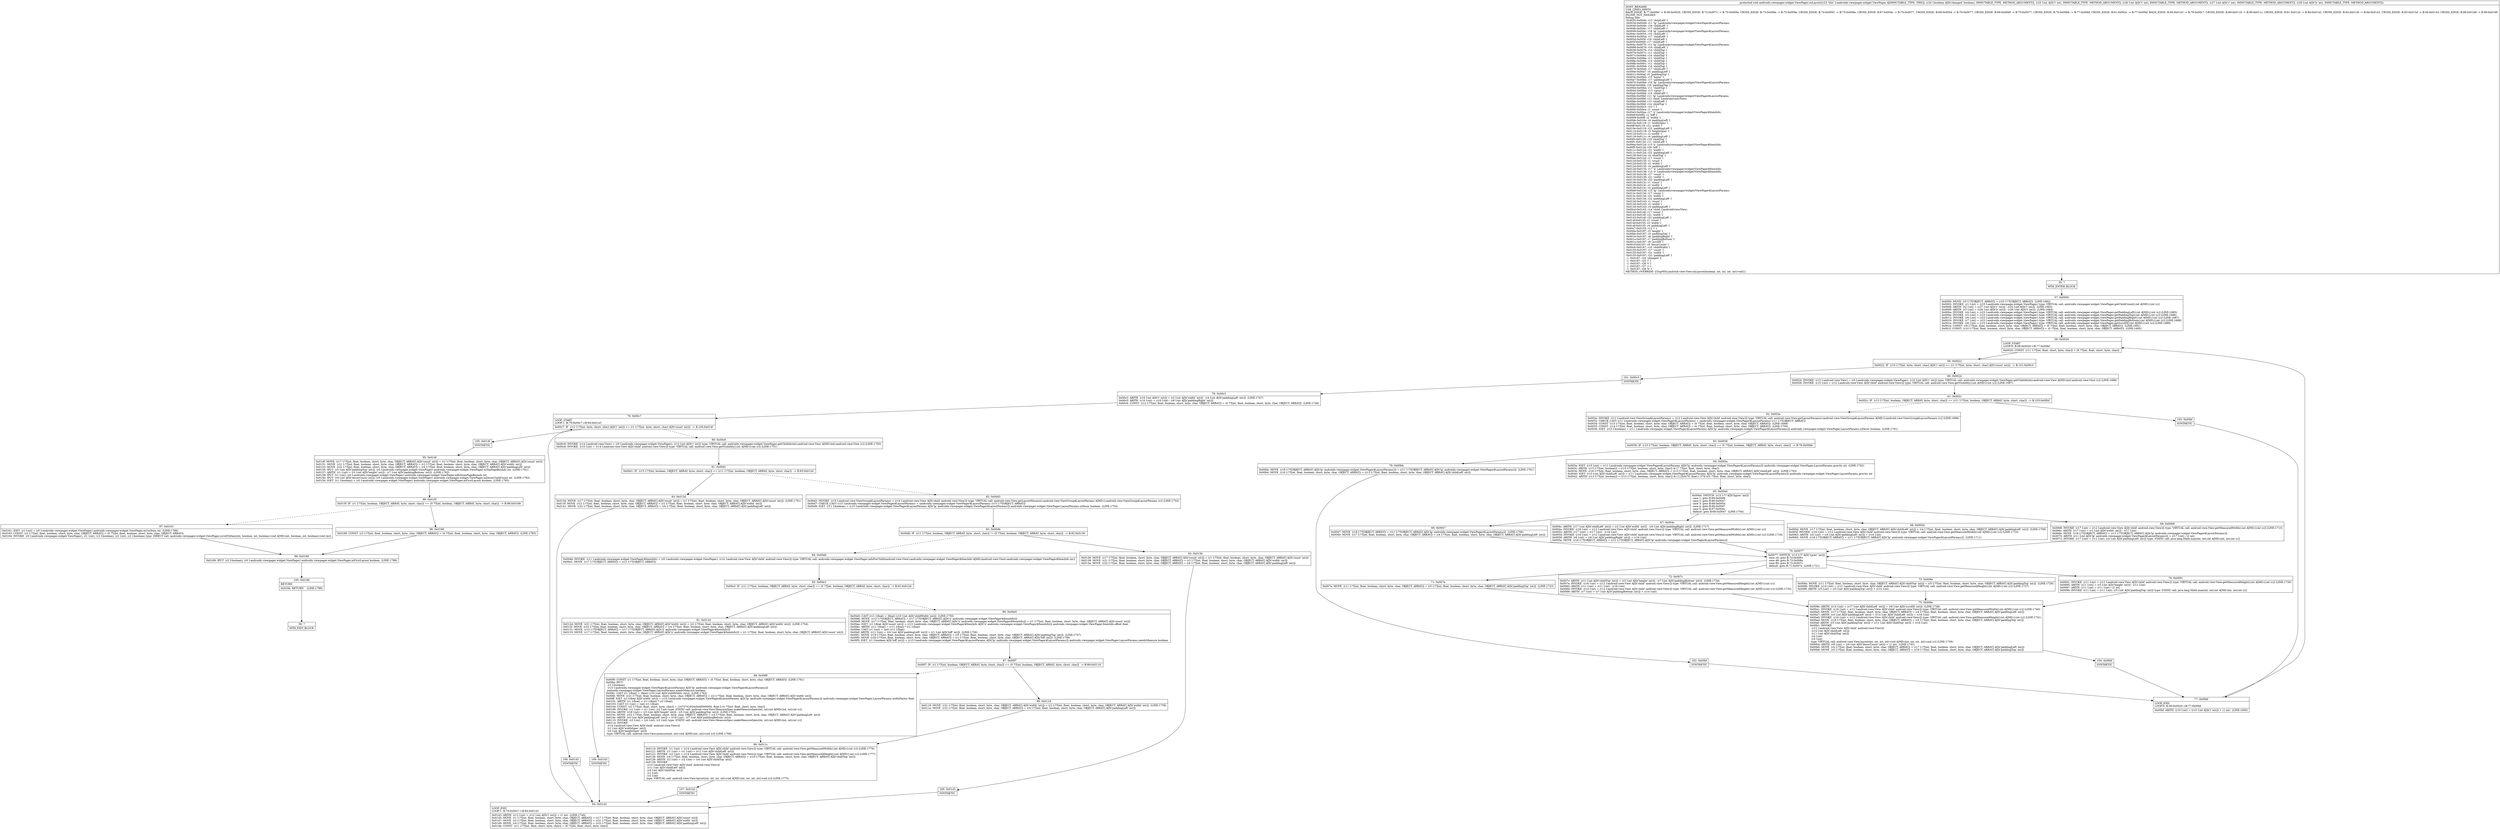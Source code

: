digraph "CFG forandroidx.viewpager.widget.ViewPager.onLayout(ZIIII)V" {
Node_55 [shape=record,label="{55\:\ ?|MTH_ENTER_BLOCK\l}"];
Node_57 [shape=record,label="{57\:\ 0x0000|0x0000: MOVE  (r0 I:??[OBJECT, ARRAY]) = (r23 I:??[OBJECT, ARRAY])  (LINE:1682)\l0x0002: INVOKE  (r1 I:int) = (r23 I:androidx.viewpager.widget.ViewPager) type: VIRTUAL call: androidx.viewpager.widget.ViewPager.getChildCount():int A[MD:():int (c)]\l0x0006: ARITH  (r2 I:int) = (r27 I:int A[D('r' int)]) \- (r25 I:int A[D('l' int)])  (LINE:1683)\l0x0008: ARITH  (r3 I:int) = (r28 I:int A[D('b' int)]) \- (r26 I:int A[D('t' int)])  (LINE:1684)\l0x000a: INVOKE  (r4 I:int) = (r23 I:androidx.viewpager.widget.ViewPager) type: VIRTUAL call: androidx.viewpager.widget.ViewPager.getPaddingLeft():int A[MD:():int (s)] (LINE:1685)\l0x000e: INVOKE  (r5 I:int) = (r23 I:androidx.viewpager.widget.ViewPager) type: VIRTUAL call: androidx.viewpager.widget.ViewPager.getPaddingTop():int A[MD:():int (s)] (LINE:1686)\l0x0012: INVOKE  (r6 I:int) = (r23 I:androidx.viewpager.widget.ViewPager) type: VIRTUAL call: androidx.viewpager.widget.ViewPager.getPaddingRight():int A[MD:():int (s)] (LINE:1687)\l0x0016: INVOKE  (r7 I:int) = (r23 I:androidx.viewpager.widget.ViewPager) type: VIRTUAL call: androidx.viewpager.widget.ViewPager.getPaddingBottom():int A[MD:():int (s)] (LINE:1688)\l0x001a: INVOKE  (r8 I:int) = (r23 I:androidx.viewpager.widget.ViewPager) type: VIRTUAL call: androidx.viewpager.widget.ViewPager.getScrollX():int A[MD:():int (s)] (LINE:1689)\l0x001e: CONST  (r9 I:??[int, float, boolean, short, byte, char, OBJECT, ARRAY]) = (0 ??[int, float, boolean, short, byte, char, OBJECT, ARRAY])  (LINE:1691)\l0x001f: CONST  (r10 I:??[int, float, boolean, short, byte, char, OBJECT, ARRAY]) = (0 ??[int, float, boolean, short, byte, char, OBJECT, ARRAY])  (LINE:1695)\l}"];
Node_58 [shape=record,label="{58\:\ 0x0020|LOOP_START\lLOOP:0: B:58:0x0020\-\>B:77:0x00bf\l|0x0020: CONST  (r11 I:??[int, float, short, byte, char]) = (8 ??[int, float, short, byte, char]) \l}"];
Node_59 [shape=record,label="{59\:\ 0x0022|0x0022: IF  (r10 I:??[int, byte, short, char] A[D('i' int)]) \>= (r1 I:??[int, byte, short, char] A[D('count' int)])  \-\> B:101:0x00c3 \l}"];
Node_60 [shape=record,label="{60\:\ 0x0024|0x0024: INVOKE  (r12 I:android.view.View) = (r0 I:androidx.viewpager.widget.ViewPager), (r10 I:int A[D('i' int)]) type: VIRTUAL call: androidx.viewpager.widget.ViewPager.getChildAt(int):android.view.View A[MD:(int):android.view.View (c)] (LINE:1696)\l0x0028: INVOKE  (r13 I:int) = (r12 I:android.view.View A[D('child' android.view.View)]) type: VIRTUAL call: android.view.View.getVisibility():int A[MD:():int (c)] (LINE:1697)\l}"];
Node_61 [shape=record,label="{61\:\ 0x002c|0x002c: IF  (r13 I:??[int, boolean, OBJECT, ARRAY, byte, short, char]) == (r11 I:??[int, boolean, OBJECT, ARRAY, byte, short, char])  \-\> B:103:0x00bf \l}"];
Node_62 [shape=record,label="{62\:\ 0x002e|0x002e: INVOKE  (r11 I:android.view.ViewGroup$LayoutParams) = (r12 I:android.view.View A[D('child' android.view.View)]) type: VIRTUAL call: android.view.View.getLayoutParams():android.view.ViewGroup$LayoutParams A[MD:():android.view.ViewGroup$LayoutParams (c)] (LINE:1698)\l0x0032: CHECK_CAST (r11 I:androidx.viewpager.widget.ViewPager$LayoutParams) = (androidx.viewpager.widget.ViewPager$LayoutParams) (r11 I:??[OBJECT, ARRAY]) \l0x0034: CONST  (r13 I:??[int, float, boolean, short, byte, char, OBJECT, ARRAY]) = (0 ??[int, float, boolean, short, byte, char, OBJECT, ARRAY])  (LINE:1699)\l0x0035: CONST  (r14 I:??[int, float, boolean, short, byte, char, OBJECT, ARRAY]) = (0 ??[int, float, boolean, short, byte, char, OBJECT, ARRAY])  (LINE:1700)\l0x0036: IGET  (r15 I:boolean) = (r11 I:androidx.viewpager.widget.ViewPager$LayoutParams A[D('lp' androidx.viewpager.widget.ViewPager$LayoutParams)]) androidx.viewpager.widget.ViewPager.LayoutParams.isDecor boolean  (LINE:1701)\l}"];
Node_63 [shape=record,label="{63\:\ 0x0038|0x0038: IF  (r15 I:??[int, boolean, OBJECT, ARRAY, byte, short, char]) == (0 ??[int, boolean, OBJECT, ARRAY, byte, short, char])  \-\> B:76:0x00bb \l}"];
Node_64 [shape=record,label="{64\:\ 0x003a|0x003a: IGET  (r15 I:int) = (r11 I:androidx.viewpager.widget.ViewPager$LayoutParams A[D('lp' androidx.viewpager.widget.ViewPager$LayoutParams)]) androidx.viewpager.widget.ViewPager.LayoutParams.gravity int  (LINE:1702)\l0x003c: ARITH  (r15 I:??[int, boolean]) = (r15 I:??[int, boolean, short, byte, char]) & (7 ??[int, float, short, byte, char]) \l0x003e: MOVE  (r16 I:??[int, float, boolean, short, byte, char, OBJECT, ARRAY]) = (r13 I:??[int, float, boolean, short, byte, char, OBJECT, ARRAY] A[D('childLeft' int)])  (LINE:1703)\l0x0040: IGET  (r13 I:int A[D('childLeft' int)]) = (r11 I:androidx.viewpager.widget.ViewPager$LayoutParams A[D('lp' androidx.viewpager.widget.ViewPager$LayoutParams)]) androidx.viewpager.widget.ViewPager.LayoutParams.gravity int \l0x0042: ARITH  (r13 I:??[int, boolean]) = (r13 I:??[int, boolean, short, byte, char]) & (112(0x70, float:1.57E\-43) ??[int, float, short, byte, char]) \l}"];
Node_65 [shape=record,label="{65\:\ 0x0044|0x0044: SWITCH  (r15 I:?? A[D('hgrav' int)])\l case 1: goto B:69:0x0068\l case 2: goto B:66:0x0047\l case 3: goto B:68:0x005d\l case 4: goto B:66:0x0047\l case 5: goto B:67:0x004c\l default: goto B:66:0x0047  (LINE:1704)\l}"];
Node_66 [shape=record,label="{66\:\ 0x0047|0x0047: MOVE  (r18 I:??[OBJECT, ARRAY]) = (r11 I:??[OBJECT, ARRAY] A[D('lp' androidx.viewpager.widget.ViewPager$LayoutParams)])  (LINE:1706)\l0x0049: MOVE  (r17 I:??[int, float, boolean, short, byte, char, OBJECT, ARRAY]) = (r4 I:??[int, float, boolean, short, byte, char, OBJECT, ARRAY] A[D('paddingLeft' int)]) \l}"];
Node_70 [shape=record,label="{70\:\ 0x0077|0x0077: SWITCH  (r13 I:?? A[D('vgrav' int)])\l case 16: goto B:74:0x0091\l case 48: goto B:73:0x008a\l case 80: goto B:72:0x007c\l default: goto B:71:0x007a  (LINE:1721)\l}"];
Node_71 [shape=record,label="{71\:\ 0x007a|0x007a: MOVE  (r11 I:??[int, float, boolean, short, byte, char, OBJECT, ARRAY]) = (r5 I:??[int, float, boolean, short, byte, char, OBJECT, ARRAY] A[D('paddingTop' int)])  (LINE:1723)\l}"];
Node_75 [shape=record,label="{75\:\ 0x009e|0x009e: ARITH  (r14 I:int) = (r17 I:int A[D('childLeft' int)]) + (r8 I:int A[D('scrollX' int)])  (LINE:1738)\l0x00a1: INVOKE  (r16 I:int) = (r12 I:android.view.View A[D('child' android.view.View)]) type: VIRTUAL call: android.view.View.getMeasuredWidth():int A[MD:():int (c)] (LINE:1740)\l0x00a5: MOVE  (r17 I:??[int, float, boolean, short, byte, char, OBJECT, ARRAY]) = (r4 I:??[int, float, boolean, short, byte, char, OBJECT, ARRAY] A[D('paddingLeft' int)]) \l0x00a7: ARITH  (r4 I:int A[D('paddingLeft' int)]) = (r14 I:int A[D('childLeft' int)]) + (r16 I:int) \l0x00a9: INVOKE  (r16 I:int) = (r12 I:android.view.View A[D('child' android.view.View)]) type: VIRTUAL call: android.view.View.getMeasuredHeight():int A[MD:():int (c)] (LINE:1741)\l0x00ad: MOVE  (r19 I:??[int, float, boolean, short, byte, char, OBJECT, ARRAY]) = (r5 I:??[int, float, boolean, short, byte, char, OBJECT, ARRAY] A[D('paddingTop' int)]) \l0x00af: ARITH  (r5 I:int A[D('paddingTop' int)]) = (r11 I:int A[D('childTop' int)]) + (r16 I:int) \l0x00b1: INVOKE  \l  (r12 I:android.view.View A[D('child' android.view.View)])\l  (r14 I:int A[D('childLeft' int)])\l  (r11 I:int A[D('childTop' int)])\l  (r4 I:int)\l  (r5 I:int)\l type: VIRTUAL call: android.view.View.layout(int, int, int, int):void A[MD:(int, int, int, int):void (c)] (LINE:1739)\l0x00b4: ARITH  (r9 I:int) = (r9 I:int A[D('decorCount' int)]) + (1 int)  (LINE:1742)\l0x00b6: MOVE  (r4 I:??[int, float, boolean, short, byte, char, OBJECT, ARRAY]) = (r17 I:??[int, float, boolean, short, byte, char, OBJECT, ARRAY] A[D('paddingLeft' int)]) \l0x00b8: MOVE  (r5 I:??[int, float, boolean, short, byte, char, OBJECT, ARRAY]) = (r19 I:??[int, float, boolean, short, byte, char, OBJECT, ARRAY] A[D('paddingTop' int)]) \l}"];
Node_104 [shape=record,label="{104\:\ 0x00bf|SYNTHETIC\l}"];
Node_77 [shape=record,label="{77\:\ 0x00bf|LOOP_END\lLOOP:0: B:58:0x0020\-\>B:77:0x00bf\l|0x00bf: ARITH  (r10 I:int) = (r10 I:int A[D('i' int)]) + (1 int)  (LINE:1695)\l}"];
Node_72 [shape=record,label="{72\:\ 0x007c|0x007c: ARITH  (r11 I:int A[D('childTop' int)]) = (r3 I:int A[D('height' int)]) \- (r7 I:int A[D('paddingBottom' int)])  (LINE:1734)\l0x007e: INVOKE  (r16 I:int) = (r12 I:android.view.View A[D('child' android.view.View)]) type: VIRTUAL call: android.view.View.getMeasuredHeight():int A[MD:():int (c)]\l0x0082: ARITH  (r11 I:int) = (r11 I:int) \- (r16 I:int) \l0x0084: INVOKE  (r14 I:int) = (r12 I:android.view.View A[D('child' android.view.View)]) type: VIRTUAL call: android.view.View.getMeasuredHeight():int A[MD:():int (c)] (LINE:1735)\l0x0088: ARITH  (r7 I:int) = (r7 I:int A[D('paddingBottom' int)]) + (r14 I:int) \l}"];
Node_73 [shape=record,label="{73\:\ 0x008a|0x008a: MOVE  (r11 I:??[int, float, boolean, short, byte, char, OBJECT, ARRAY] A[D('childTop' int)]) = (r5 I:??[int, float, boolean, short, byte, char, OBJECT, ARRAY] A[D('paddingTop' int)])  (LINE:1726)\l0x008b: INVOKE  (r14 I:int) = (r12 I:android.view.View A[D('child' android.view.View)]) type: VIRTUAL call: android.view.View.getMeasuredHeight():int A[MD:():int (c)] (LINE:1727)\l0x008f: ARITH  (r5 I:int) = (r5 I:int A[D('paddingTop' int)]) + (r14 I:int) \l}"];
Node_74 [shape=record,label="{74\:\ 0x0091|0x0091: INVOKE  (r11 I:int) = (r12 I:android.view.View A[D('child' android.view.View)]) type: VIRTUAL call: android.view.View.getMeasuredHeight():int A[MD:():int (c)] (LINE:1730)\l0x0095: ARITH  (r11 I:int) = (r3 I:int A[D('height' int)]) \- (r11 I:int) \l0x0097: ARITH  (r11 I:int) = (r11 I:int) \/ (2 int) \l0x0099: INVOKE  (r11 I:int) = (r11 I:int), (r5 I:int A[D('paddingTop' int)]) type: STATIC call: java.lang.Math.max(int, int):int A[MD:(int, int):int (c)]\l}"];
Node_67 [shape=record,label="{67\:\ 0x004c|0x004c: ARITH  (r17 I:int A[D('childLeft' int)]) = (r2 I:int A[D('width' int)]) \- (r6 I:int A[D('paddingRight' int)])  (LINE:1717)\l0x004e: INVOKE  (r18 I:int) = (r12 I:android.view.View A[D('child' android.view.View)]) type: VIRTUAL call: android.view.View.getMeasuredWidth():int A[MD:():int (c)]\l0x0052: ARITH  (r17 I:int) = (r17 I:int) \- (r18 I:int) \l0x0054: INVOKE  (r16 I:int) = (r12 I:android.view.View A[D('child' android.view.View)]) type: VIRTUAL call: android.view.View.getMeasuredWidth():int A[MD:():int (c)] (LINE:1718)\l0x0058: ARITH  (r6 I:int) = (r6 I:int A[D('paddingRight' int)]) + (r16 I:int) \l0x005a: MOVE  (r18 I:??[OBJECT, ARRAY]) = (r11 I:??[OBJECT, ARRAY] A[D('lp' androidx.viewpager.widget.ViewPager$LayoutParams)]) \l}"];
Node_68 [shape=record,label="{68\:\ 0x005d|0x005d: MOVE  (r17 I:??[int, float, boolean, short, byte, char, OBJECT, ARRAY] A[D('childLeft' int)]) = (r4 I:??[int, float, boolean, short, byte, char, OBJECT, ARRAY] A[D('paddingLeft' int)])  (LINE:1709)\l0x005f: INVOKE  (r16 I:int) = (r12 I:android.view.View A[D('child' android.view.View)]) type: VIRTUAL call: android.view.View.getMeasuredWidth():int A[MD:():int (c)] (LINE:1710)\l0x0063: ARITH  (r4 I:int) = (r4 I:int A[D('paddingLeft' int)]) + (r16 I:int) \l0x0065: MOVE  (r18 I:??[OBJECT, ARRAY]) = (r11 I:??[OBJECT, ARRAY] A[D('lp' androidx.viewpager.widget.ViewPager$LayoutParams)])  (LINE:1711)\l}"];
Node_69 [shape=record,label="{69\:\ 0x0068|0x0068: INVOKE  (r17 I:int) = (r12 I:android.view.View A[D('child' android.view.View)]) type: VIRTUAL call: android.view.View.getMeasuredWidth():int A[MD:():int (c)] (LINE:1713)\l0x006c: ARITH  (r17 I:int) = (r2 I:int A[D('width' int)]) \- (r17 I:int) \l0x006e: MOVE  (r18 I:??[OBJECT, ARRAY]) = (r11 I:??[OBJECT, ARRAY] A[D('lp' androidx.viewpager.widget.ViewPager$LayoutParams)]) \l0x0070: ARITH  (r11 I:int A[D('lp' androidx.viewpager.widget.ViewPager$LayoutParams)]) = (r17 I:int) \/ (2 int) \l0x0072: INVOKE  (r17 I:int) = (r11 I:int), (r4 I:int A[D('paddingLeft' int)]) type: STATIC call: java.lang.Math.max(int, int):int A[MD:(int, int):int (c)]\l}"];
Node_76 [shape=record,label="{76\:\ 0x00bb|0x00bb: MOVE  (r18 I:??[OBJECT, ARRAY] A[D('lp' androidx.viewpager.widget.ViewPager$LayoutParams)]) = (r11 I:??[OBJECT, ARRAY] A[D('lp' androidx.viewpager.widget.ViewPager$LayoutParams)])  (LINE:1701)\l0x00bd: MOVE  (r16 I:??[int, float, boolean, short, byte, char, OBJECT, ARRAY]) = (r13 I:??[int, float, boolean, short, byte, char, OBJECT, ARRAY] A[D('childLeft' int)]) \l}"];
Node_102 [shape=record,label="{102\:\ 0x00bf|SYNTHETIC\l}"];
Node_103 [shape=record,label="{103\:\ 0x00bf|SYNTHETIC\l}"];
Node_101 [shape=record,label="{101\:\ 0x00c3|SYNTHETIC\l}"];
Node_78 [shape=record,label="{78\:\ 0x00c3|0x00c3: ARITH  (r10 I:int A[D('i' int)]) = (r2 I:int A[D('width' int)]) \- (r4 I:int A[D('paddingLeft' int)])  (LINE:1747)\l0x00c5: ARITH  (r10 I:int) = (r10 I:int) \- (r6 I:int A[D('paddingRight' int)]) \l0x00c6: CONST  (r12 I:??[int, float, boolean, short, byte, char, OBJECT, ARRAY]) = (0 ??[int, float, boolean, short, byte, char, OBJECT, ARRAY])  (LINE:1749)\l}"];
Node_79 [shape=record,label="{79\:\ 0x00c7|LOOP_START\lLOOP:1: B:79:0x00c7\-\>B:94:0x0143\l|0x00c7: IF  (r12 I:??[int, byte, short, char] A[D('i' int)]) \>= (r1 I:??[int, byte, short, char] A[D('count' int)])  \-\> B:105:0x014f \l}"];
Node_80 [shape=record,label="{80\:\ 0x00c9|0x00c9: INVOKE  (r14 I:android.view.View) = (r0 I:androidx.viewpager.widget.ViewPager), (r12 I:int A[D('i' int)]) type: VIRTUAL call: androidx.viewpager.widget.ViewPager.getChildAt(int):android.view.View A[MD:(int):android.view.View (c)] (LINE:1750)\l0x00cd: INVOKE  (r15 I:int) = (r14 I:android.view.View A[D('child' android.view.View)]) type: VIRTUAL call: android.view.View.getVisibility():int A[MD:():int (c)] (LINE:1751)\l}"];
Node_81 [shape=record,label="{81\:\ 0x00d1|0x00d1: IF  (r15 I:??[int, boolean, OBJECT, ARRAY, byte, short, char]) == (r11 I:??[int, boolean, OBJECT, ARRAY, byte, short, char])  \-\> B:93:0x013d \l}"];
Node_82 [shape=record,label="{82\:\ 0x00d3|0x00d3: INVOKE  (r15 I:android.view.ViewGroup$LayoutParams) = (r14 I:android.view.View A[D('child' android.view.View)]) type: VIRTUAL call: android.view.View.getLayoutParams():android.view.ViewGroup$LayoutParams A[MD:():android.view.ViewGroup$LayoutParams (c)] (LINE:1752)\l0x00d7: CHECK_CAST (r15 I:androidx.viewpager.widget.ViewPager$LayoutParams) = (androidx.viewpager.widget.ViewPager$LayoutParams) (r15 I:??[OBJECT, ARRAY]) \l0x00d9: IGET  (r11 I:boolean) = (r15 I:androidx.viewpager.widget.ViewPager$LayoutParams A[D('lp' androidx.viewpager.widget.ViewPager$LayoutParams)]) androidx.viewpager.widget.ViewPager.LayoutParams.isDecor boolean  (LINE:1754)\l}"];
Node_83 [shape=record,label="{83\:\ 0x00db|0x00db: IF  (r11 I:??[int, boolean, OBJECT, ARRAY, byte, short, char]) != (0 ??[int, boolean, OBJECT, ARRAY, byte, short, char])  \-\> B:92:0x0136 \l}"];
Node_84 [shape=record,label="{84\:\ 0x00dd|0x00dd: INVOKE  (r11 I:androidx.viewpager.widget.ViewPager$ItemInfo) = (r0 I:androidx.viewpager.widget.ViewPager), (r14 I:android.view.View A[D('child' android.view.View)]) type: VIRTUAL call: androidx.viewpager.widget.ViewPager.infoForChild(android.view.View):androidx.viewpager.widget.ViewPager$ItemInfo A[MD:(android.view.View):androidx.viewpager.widget.ViewPager$ItemInfo (m)]\l0x00e1: MOVE  (r17 I:??[OBJECT, ARRAY]) = (r11 I:??[OBJECT, ARRAY]) \l}"];
Node_85 [shape=record,label="{85\:\ 0x00e3|0x00e3: IF  (r11 I:??[int, boolean, OBJECT, ARRAY, byte, short, char]) == (0 ??[int, boolean, OBJECT, ARRAY, byte, short, char])  \-\> B:91:0x012d \l}"];
Node_86 [shape=record,label="{86\:\ 0x00e5|0x00e5: CAST (r11 I:float) = (float) (r10 I:int A[D('childWidth' int)])  (LINE:1755)\l0x00e6: MOVE  (r13 I:??[OBJECT, ARRAY]) = (r17 I:??[OBJECT, ARRAY] A[D('ii' androidx.viewpager.widget.ViewPager$ItemInfo)]) \l0x00e8: MOVE  (r17 I:??[int, float, boolean, short, byte, char, OBJECT, ARRAY] A[D('ii' androidx.viewpager.widget.ViewPager$ItemInfo)]) = (r1 I:??[int, float, boolean, short, byte, char, OBJECT, ARRAY] A[D('count' int)]) \l0x00ea: IGET  (r1 I:float A[D('count' int)]) = (r13 I:androidx.viewpager.widget.ViewPager$ItemInfo A[D('ii' androidx.viewpager.widget.ViewPager$ItemInfo)]) androidx.viewpager.widget.ViewPager.ItemInfo.offset float \l0x00ec: ARITH  (r11 I:float) = (r11 I:float) * (r1 I:float) \l0x00ee: CAST (r1 I:int) = (int) (r11 I:float) \l0x00ef: ARITH  (r11 I:int) = (r4 I:int A[D('paddingLeft' int)]) + (r1 I:int A[D('loff' int)])  (LINE:1756)\l0x00f1: MOVE  (r19 I:??[int, float, boolean, short, byte, char, OBJECT, ARRAY]) = (r5 I:??[int, float, boolean, short, byte, char, OBJECT, ARRAY] A[D('paddingTop' int)])  (LINE:1757)\l0x00f3: MOVE  (r20 I:??[int, float, boolean, short, byte, char, OBJECT, ARRAY]) = (r1 I:??[int, float, boolean, short, byte, char, OBJECT, ARRAY] A[D('loff' int)])  (LINE:1758)\l0x00f5: IGET  (r1 I:boolean A[D('loff' int)]) = (r15 I:androidx.viewpager.widget.ViewPager$LayoutParams A[D('lp' androidx.viewpager.widget.ViewPager$LayoutParams)]) androidx.viewpager.widget.ViewPager.LayoutParams.needsMeasure boolean \l}"];
Node_87 [shape=record,label="{87\:\ 0x00f7|0x00f7: IF  (r1 I:??[int, boolean, OBJECT, ARRAY, byte, short, char]) == (0 ??[int, boolean, OBJECT, ARRAY, byte, short, char])  \-\> B:89:0x0118 \l}"];
Node_88 [shape=record,label="{88\:\ 0x00f9|0x00f9: CONST  (r1 I:??[int, float, boolean, short, byte, char, OBJECT, ARRAY]) = (0 ??[int, float, boolean, short, byte, char, OBJECT, ARRAY])  (LINE:1761)\l0x00fa: IPUT  \l  (r1 I:boolean)\l  (r15 I:androidx.viewpager.widget.ViewPager$LayoutParams A[D('lp' androidx.viewpager.widget.ViewPager$LayoutParams)])\l androidx.viewpager.widget.ViewPager.LayoutParams.needsMeasure boolean \l0x00fc: CAST (r1 I:float) = (float) (r10 I:int A[D('childWidth' int)])  (LINE:1762)\l0x00fd: MOVE  (r21 I:??[int, float, boolean, short, byte, char, OBJECT, ARRAY]) = (r2 I:??[int, float, boolean, short, byte, char, OBJECT, ARRAY] A[D('width' int)]) \l0x00ff: IGET  (r2 I:float A[D('width' int)]) = (r15 I:androidx.viewpager.widget.ViewPager$LayoutParams A[D('lp' androidx.viewpager.widget.ViewPager$LayoutParams)]) androidx.viewpager.widget.ViewPager.LayoutParams.widthFactor float \l0x0101: ARITH  (r1 I:float) = (r1 I:float) * (r2 I:float) \l0x0103: CAST (r1 I:int) = (int) (r1 I:float) \l0x0104: CONST  (r2 I:??[int, float, short, byte, char]) = (1073741824(0x40000000, float:2.0) ??[int, float, short, byte, char]) \l0x0106: INVOKE  (r1 I:int) = (r1 I:int), (r2 I:int) type: STATIC call: android.view.View.MeasureSpec.makeMeasureSpec(int, int):int A[MD:(int, int):int (c)]\l0x010a: ARITH  (r18 I:int) = (r3 I:int A[D('height' int)]) \- (r5 I:int A[D('paddingTop' int)])  (LINE:1765)\l0x010c: MOVE  (r22 I:??[int, float, boolean, short, byte, char, OBJECT, ARRAY]) = (r4 I:??[int, float, boolean, short, byte, char, OBJECT, ARRAY] A[D('paddingLeft' int)]) \l0x010e: ARITH  (r4 I:int A[D('paddingLeft' int)]) = (r18 I:int) \- (r7 I:int A[D('paddingBottom' int)]) \l0x0110: INVOKE  (r2 I:int) = (r4 I:int), (r2 I:int) type: STATIC call: android.view.View.MeasureSpec.makeMeasureSpec(int, int):int A[MD:(int, int):int (c)]\l0x0114: INVOKE  \l  (r14 I:android.view.View A[D('child' android.view.View)])\l  (r1 I:int A[D('widthSpec' int)])\l  (r2 I:int A[D('heightSpec' int)])\l type: VIRTUAL call: android.view.View.measure(int, int):void A[MD:(int, int):void (c)] (LINE:1768)\l}"];
Node_90 [shape=record,label="{90\:\ 0x011c|0x011d: INVOKE  (r1 I:int) = (r14 I:android.view.View A[D('child' android.view.View)]) type: VIRTUAL call: android.view.View.getMeasuredWidth():int A[MD:():int (c)] (LINE:1776)\l0x0121: ARITH  (r1 I:int) = (r1 I:int) + (r11 I:int A[D('childLeft' int)]) \l0x0122: INVOKE  (r2 I:int) = (r14 I:android.view.View A[D('child' android.view.View)]) type: VIRTUAL call: android.view.View.getMeasuredHeight():int A[MD:():int (c)] (LINE:1777)\l0x0126: MOVE  (r4 I:??[int, float, boolean, short, byte, char, OBJECT, ARRAY]) = (r19 I:??[int, float, boolean, short, byte, char, OBJECT, ARRAY] A[D('childTop' int)]) \l0x0128: ARITH  (r2 I:int) = (r2 I:int) + (r4 I:int A[D('childTop' int)]) \l0x0129: INVOKE  \l  (r14 I:android.view.View A[D('child' android.view.View)])\l  (r11 I:int A[D('childLeft' int)])\l  (r4 I:int A[D('childTop' int)])\l  (r1 I:int)\l  (r2 I:int)\l type: VIRTUAL call: android.view.View.layout(int, int, int, int):void A[MD:(int, int, int, int):void (c)] (LINE:1775)\l}"];
Node_107 [shape=record,label="{107\:\ 0x0143|SYNTHETIC\l}"];
Node_94 [shape=record,label="{94\:\ 0x0143|LOOP_END\lLOOP:1: B:79:0x00c7\-\>B:94:0x0143\l|0x0143: ARITH  (r12 I:int) = (r12 I:int A[D('i' int)]) + (1 int)  (LINE:1749)\l0x0145: MOVE  (r1 I:??[int, float, boolean, short, byte, char, OBJECT, ARRAY]) = (r17 I:??[int, float, boolean, short, byte, char, OBJECT, ARRAY] A[D('count' int)]) \l0x0147: MOVE  (r2 I:??[int, float, boolean, short, byte, char, OBJECT, ARRAY]) = (r21 I:??[int, float, boolean, short, byte, char, OBJECT, ARRAY] A[D('width' int)]) \l0x0149: MOVE  (r4 I:??[int, float, boolean, short, byte, char, OBJECT, ARRAY]) = (r22 I:??[int, float, boolean, short, byte, char, OBJECT, ARRAY] A[D('paddingLeft' int)]) \l0x014b: CONST  (r11 I:??[int, float, short, byte, char]) = (8 ??[int, float, short, byte, char]) \l}"];
Node_89 [shape=record,label="{89\:\ 0x0118|0x0118: MOVE  (r21 I:??[int, float, boolean, short, byte, char, OBJECT, ARRAY] A[D('width' int)]) = (r2 I:??[int, float, boolean, short, byte, char, OBJECT, ARRAY] A[D('width' int)])  (LINE:1758)\l0x011a: MOVE  (r22 I:??[int, float, boolean, short, byte, char, OBJECT, ARRAY]) = (r4 I:??[int, float, boolean, short, byte, char, OBJECT, ARRAY] A[D('paddingLeft' int)]) \l}"];
Node_91 [shape=record,label="{91\:\ 0x012d|0x012d: MOVE  (r21 I:??[int, float, boolean, short, byte, char, OBJECT, ARRAY] A[D('width' int)]) = (r2 I:??[int, float, boolean, short, byte, char, OBJECT, ARRAY] A[D('width' int)])  (LINE:1754)\l0x012f: MOVE  (r22 I:??[int, float, boolean, short, byte, char, OBJECT, ARRAY]) = (r4 I:??[int, float, boolean, short, byte, char, OBJECT, ARRAY] A[D('paddingLeft' int)]) \l0x0131: MOVE  (r13 I:??[OBJECT, ARRAY]) = (r17 I:??[OBJECT, ARRAY] A[D('ii' androidx.viewpager.widget.ViewPager$ItemInfo)]) \l0x0133: MOVE  (r17 I:??[int, float, boolean, short, byte, char, OBJECT, ARRAY] A[D('ii' androidx.viewpager.widget.ViewPager$ItemInfo)]) = (r1 I:??[int, float, boolean, short, byte, char, OBJECT, ARRAY] A[D('count' int)]) \l}"];
Node_108 [shape=record,label="{108\:\ 0x0143|SYNTHETIC\l}"];
Node_92 [shape=record,label="{92\:\ 0x0136|0x0136: MOVE  (r17 I:??[int, float, boolean, short, byte, char, OBJECT, ARRAY] A[D('count' int)]) = (r1 I:??[int, float, boolean, short, byte, char, OBJECT, ARRAY] A[D('count' int)]) \l0x0138: MOVE  (r21 I:??[int, float, boolean, short, byte, char, OBJECT, ARRAY]) = (r2 I:??[int, float, boolean, short, byte, char, OBJECT, ARRAY] A[D('width' int)]) \l0x013a: MOVE  (r22 I:??[int, float, boolean, short, byte, char, OBJECT, ARRAY]) = (r4 I:??[int, float, boolean, short, byte, char, OBJECT, ARRAY] A[D('paddingLeft' int)]) \l}"];
Node_109 [shape=record,label="{109\:\ 0x0143|SYNTHETIC\l}"];
Node_93 [shape=record,label="{93\:\ 0x013d|0x013d: MOVE  (r17 I:??[int, float, boolean, short, byte, char, OBJECT, ARRAY] A[D('count' int)]) = (r1 I:??[int, float, boolean, short, byte, char, OBJECT, ARRAY] A[D('count' int)])  (LINE:1751)\l0x013f: MOVE  (r21 I:??[int, float, boolean, short, byte, char, OBJECT, ARRAY]) = (r2 I:??[int, float, boolean, short, byte, char, OBJECT, ARRAY] A[D('width' int)]) \l0x0141: MOVE  (r22 I:??[int, float, boolean, short, byte, char, OBJECT, ARRAY]) = (r4 I:??[int, float, boolean, short, byte, char, OBJECT, ARRAY] A[D('paddingLeft' int)]) \l}"];
Node_106 [shape=record,label="{106\:\ 0x0143|SYNTHETIC\l}"];
Node_105 [shape=record,label="{105\:\ 0x014f|SYNTHETIC\l}"];
Node_95 [shape=record,label="{95\:\ 0x014f|0x014f: MOVE  (r17 I:??[int, float, boolean, short, byte, char, OBJECT, ARRAY] A[D('count' int)]) = (r1 I:??[int, float, boolean, short, byte, char, OBJECT, ARRAY] A[D('count' int)]) \l0x0151: MOVE  (r21 I:??[int, float, boolean, short, byte, char, OBJECT, ARRAY]) = (r2 I:??[int, float, boolean, short, byte, char, OBJECT, ARRAY] A[D('width' int)]) \l0x0153: MOVE  (r22 I:??[int, float, boolean, short, byte, char, OBJECT, ARRAY]) = (r4 I:??[int, float, boolean, short, byte, char, OBJECT, ARRAY] A[D('paddingLeft' int)]) \l0x0155: IPUT  (r5 I:int A[D('paddingTop' int)]), (r0 I:androidx.viewpager.widget.ViewPager) androidx.viewpager.widget.ViewPager.mTopPageBounds int  (LINE:1781)\l0x0157: ARITH  (r1 I:int) = (r3 I:int A[D('height' int)]) \- (r7 I:int A[D('paddingBottom' int)])  (LINE:1782)\l0x0159: IPUT  (r1 I:int), (r0 I:androidx.viewpager.widget.ViewPager) androidx.viewpager.widget.ViewPager.mBottomPageBounds int \l0x015b: IPUT  (r9 I:int A[D('decorCount' int)]), (r0 I:androidx.viewpager.widget.ViewPager) androidx.viewpager.widget.ViewPager.mDecorChildCount int  (LINE:1783)\l0x015d: IGET  (r1 I:boolean) = (r0 I:androidx.viewpager.widget.ViewPager) androidx.viewpager.widget.ViewPager.mFirstLayout boolean  (LINE:1785)\l}"];
Node_96 [shape=record,label="{96\:\ 0x015f|0x015f: IF  (r1 I:??[int, boolean, OBJECT, ARRAY, byte, short, char]) == (0 ??[int, boolean, OBJECT, ARRAY, byte, short, char])  \-\> B:98:0x0168 \l}"];
Node_97 [shape=record,label="{97\:\ 0x0161|0x0161: IGET  (r1 I:int) = (r0 I:androidx.viewpager.widget.ViewPager) androidx.viewpager.widget.ViewPager.mCurItem int  (LINE:1786)\l0x0163: CONST  (r2 I:??[int, float, boolean, short, byte, char, OBJECT, ARRAY]) = (0 ??[int, float, boolean, short, byte, char, OBJECT, ARRAY]) \l0x0164: INVOKE  (r0 I:androidx.viewpager.widget.ViewPager), (r1 I:int), (r2 I:boolean), (r2 I:int), (r2 I:boolean) type: DIRECT call: androidx.viewpager.widget.ViewPager.scrollToItem(int, boolean, int, boolean):void A[MD:(int, boolean, int, boolean):void (m)]\l}"];
Node_99 [shape=record,label="{99\:\ 0x0169|0x0169: IPUT  (r2 I:boolean), (r0 I:androidx.viewpager.widget.ViewPager) androidx.viewpager.widget.ViewPager.mFirstLayout boolean  (LINE:1788)\l}"];
Node_100 [shape=record,label="{100\:\ 0x016b|RETURN\l|0x016b: RETURN    (LINE:1789)\l}"];
Node_56 [shape=record,label="{56\:\ ?|MTH_EXIT_BLOCK\l}"];
Node_98 [shape=record,label="{98\:\ 0x0168|0x0168: CONST  (r2 I:??[int, float, boolean, short, byte, char, OBJECT, ARRAY]) = (0 ??[int, float, boolean, short, byte, char, OBJECT, ARRAY])  (LINE:1785)\l}"];
MethodNode[shape=record,label="{protected void androidx.viewpager.widget.ViewPager.onLayout((r23 'this' I:androidx.viewpager.widget.ViewPager A[IMMUTABLE_TYPE, THIS]), (r24 I:boolean A[D('changed' boolean), IMMUTABLE_TYPE, METHOD_ARGUMENT]), (r25 I:int A[D('l' int), IMMUTABLE_TYPE, METHOD_ARGUMENT]), (r26 I:int A[D('t' int), IMMUTABLE_TYPE, METHOD_ARGUMENT]), (r27 I:int A[D('r' int), IMMUTABLE_TYPE, METHOD_ARGUMENT]), (r28 I:int A[D('b' int), IMMUTABLE_TYPE, METHOD_ARGUMENT]))  | DONT_RENAME\lUSE_LINES_HINTS\lBACK_EDGE: B:77:0x00bf \-\> B:58:0x0020, CROSS_EDGE: B:72:0x007c \-\> B:75:0x009e, CROSS_EDGE: B:73:0x008a \-\> B:75:0x009e, CROSS_EDGE: B:74:0x0091 \-\> B:75:0x009e, CROSS_EDGE: B:67:0x004c \-\> B:70:0x0077, CROSS_EDGE: B:68:0x005d \-\> B:70:0x0077, CROSS_EDGE: B:69:0x0068 \-\> B:70:0x0077, CROSS_EDGE: B:76:0x00bb \-\> B:77:0x00bf, CROSS_EDGE: B:61:0x002c \-\> B:77:0x00bf, BACK_EDGE: B:94:0x0143 \-\> B:79:0x00c7, CROSS_EDGE: B:89:0x0118 \-\> B:90:0x011c, CROSS_EDGE: B:91:0x012d \-\> B:94:0x0143, CROSS_EDGE: B:92:0x0136 \-\> B:94:0x0143, CROSS_EDGE: B:93:0x013d \-\> B:94:0x0143, CROSS_EDGE: B:98:0x0168 \-\> B:99:0x0169\lINLINE_NOT_NEEDED\lDebug Info:\l  0x0035\-0x0040: r13 'childLeft' I\l  0x0034\-0x0049: r11 'lp' Landroidx\/viewpager\/widget\/ViewPager$LayoutParams;\l  0x0040\-0x004b: r16 'childLeft' I\l  0x004b\-0x004c: r17 'childLeft' I\l  0x0049\-0x004c: r18 'lp' Landroidx\/viewpager\/widget\/ViewPager$LayoutParams;\l  0x004c\-0x0054: r16 'childLeft' I\l  0x0054\-0x005d: r17 'childLeft' I\l  0x005d\-0x005f: r16 'childLeft' I\l  0x005f\-0x0068: r17 'childLeft' I\l  0x004c\-0x0070: r11 'lp' Landroidx\/viewpager\/widget\/ViewPager$LayoutParams;\l  0x0068\-0x0076: r16 'childLeft' I\l  0x0036\-0x007b: r14 'childTop' I\l  0x007b\-0x007c: r11 'childTop' I\l  0x007c\-0x0084: r14 'childTop' I\l  0x0084\-0x008a: r11 'childTop' I\l  0x008a\-0x008b: r14 'childTop' I\l  0x008b\-0x0091: r11 'childTop' I\l  0x0091\-0x009d: r14 'childTop' I\l  0x0076\-0x00a0: r17 'childLeft' I\l  0x000e\-0x00a7: r4 'paddingLeft' I\l  0x0012\-0x00af: r5 'paddingTop' I\l  0x003e\-0x00bb: r15 'hgrav' I\l  0x00a7\-0x00bb: r17 'paddingLeft' I\l  0x0070\-0x00bb: r18 'lp' Landroidx\/viewpager\/widget\/ViewPager$LayoutParams;\l  0x00af\-0x00bb: r19 'paddingTop' I\l  0x009d\-0x00bb: r11 'childTop' I\l  0x0044\-0x00bb: r13 'vgrav' I\l  0x00a0\-0x00bb: r14 'childLeft' I\l  0x00bb\-0x00bf: r11 'lp' Landroidx\/viewpager\/widget\/ViewPager$LayoutParams;\l  0x0028\-0x00bf: r12 'child' Landroid\/view\/View;\l  0x00bb\-0x00bf: r13 'childLeft' I\l  0x00bb\-0x00bf: r14 'childTop' I\l  0x0020\-0x00c3: r10 'i' I\l  0x0006\-0x00ea: r1 'count' I\l  0x00e3\-0x00ea: r17 'ii' Landroidx\/viewpager\/widget\/ViewPager$ItemInfo;\l  0x00ef\-0x00f5: r1 'loff' I\l  0x0008\-0x00ff: r2 'width' I\l  0x00bb\-0x010e: r4 'paddingLeft' I\l  0x010a\-0x0118: r1 'widthSpec' I\l  0x00ff\-0x0118: r21 'width' I\l  0x010e\-0x0118: r22 'paddingLeft' I\l  0x0114\-0x0118: r2 'heightSpec' I\l  0x0118\-0x011c: r2 'width' I\l  0x0118\-0x011c: r4 'paddingLeft' I\l  0x00f3\-0x0128: r19 'childTop' I\l  0x00f1\-0x012d: r11 'childLeft' I\l  0x00ea\-0x012d: r13 'ii' Landroidx\/viewpager\/widget\/ViewPager$ItemInfo;\l  0x00f5\-0x012d: r20 'loff' I\l  0x011c\-0x012d: r21 'width' I\l  0x011c\-0x012d: r22 'paddingLeft' I\l  0x0128\-0x012d: r4 'childTop' I\l  0x00ea\-0x012d: r17 'count' I\l  0x012d\-0x0135: r1 'count' I\l  0x012d\-0x0135: r2 'width' I\l  0x012d\-0x0135: r4 'paddingLeft' I\l  0x012d\-0x0135: r17 'ii' Landroidx\/viewpager\/widget\/ViewPager$ItemInfo;\l  0x0135\-0x0136: r13 'ii' Landroidx\/viewpager\/widget\/ViewPager$ItemInfo;\l  0x0135\-0x0136: r17 'count' I\l  0x0135\-0x0136: r21 'width' I\l  0x0135\-0x0136: r22 'paddingLeft' I\l  0x0136\-0x013c: r1 'count' I\l  0x0136\-0x013c: r2 'width' I\l  0x0136\-0x013c: r4 'paddingLeft' I\l  0x00d9\-0x013d: r15 'lp' Landroidx\/viewpager\/widget\/ViewPager$LayoutParams;\l  0x013c\-0x013d: r17 'count' I\l  0x013c\-0x013d: r21 'width' I\l  0x013c\-0x013d: r22 'paddingLeft' I\l  0x013d\-0x0143: r1 'count' I\l  0x013d\-0x0143: r2 'width' I\l  0x013d\-0x0143: r4 'paddingLeft' I\l  0x00cd\-0x0143: r14 'child' Landroid\/view\/View;\l  0x0143\-0x014f: r17 'count' I\l  0x0143\-0x014f: r21 'width' I\l  0x0143\-0x014f: r22 'paddingLeft' I\l  0x014f\-0x0155: r1 'count' I\l  0x014f\-0x0155: r2 'width' I\l  0x014f\-0x0155: r4 'paddingLeft' I\l  0x00c7\-0x0155: r12 'i' I\l  0x000a\-0x0187: r3 'height' I\l  0x00bb\-0x0187: r5 'paddingTop' I\l  0x0016\-0x0187: r6 'paddingRight' I\l  0x001a\-0x0187: r7 'paddingBottom' I\l  0x001e\-0x0187: r8 'scrollX' I\l  0x001f\-0x0187: r9 'decorCount' I\l  0x00c6\-0x0187: r10 'childWidth' I\l  0x0155\-0x0187: r17 'count' I\l  0x0155\-0x0187: r21 'width' I\l  0x0155\-0x0187: r22 'paddingLeft' I\l  \-1 \-0x0187: r24 'changed' Z\l  \-1 \-0x0187: r25 'l' I\l  \-1 \-0x0187: r26 't' I\l  \-1 \-0x0187: r27 'r' I\l  \-1 \-0x0187: r28 'b' I\lMETHOD_OVERRIDE: [ClspMth\{android.view.View.onLayout(boolean, int, int, int, int):void\}]\l}"];
MethodNode -> Node_55;Node_55 -> Node_57;
Node_57 -> Node_58;
Node_58 -> Node_59;
Node_59 -> Node_60[style=dashed];
Node_59 -> Node_101;
Node_60 -> Node_61;
Node_61 -> Node_62[style=dashed];
Node_61 -> Node_103;
Node_62 -> Node_63;
Node_63 -> Node_64[style=dashed];
Node_63 -> Node_76;
Node_64 -> Node_65;
Node_65 -> Node_66;
Node_65 -> Node_67;
Node_65 -> Node_68;
Node_65 -> Node_69;
Node_66 -> Node_70;
Node_70 -> Node_71;
Node_70 -> Node_72;
Node_70 -> Node_73;
Node_70 -> Node_74;
Node_71 -> Node_75;
Node_75 -> Node_104;
Node_104 -> Node_77;
Node_77 -> Node_58;
Node_72 -> Node_75;
Node_73 -> Node_75;
Node_74 -> Node_75;
Node_67 -> Node_70;
Node_68 -> Node_70;
Node_69 -> Node_70;
Node_76 -> Node_102;
Node_102 -> Node_77;
Node_103 -> Node_77;
Node_101 -> Node_78;
Node_78 -> Node_79;
Node_79 -> Node_80[style=dashed];
Node_79 -> Node_105;
Node_80 -> Node_81;
Node_81 -> Node_82[style=dashed];
Node_81 -> Node_93;
Node_82 -> Node_83;
Node_83 -> Node_84[style=dashed];
Node_83 -> Node_92;
Node_84 -> Node_85;
Node_85 -> Node_86[style=dashed];
Node_85 -> Node_91;
Node_86 -> Node_87;
Node_87 -> Node_88[style=dashed];
Node_87 -> Node_89;
Node_88 -> Node_90;
Node_90 -> Node_107;
Node_107 -> Node_94;
Node_94 -> Node_79;
Node_89 -> Node_90;
Node_91 -> Node_108;
Node_108 -> Node_94;
Node_92 -> Node_109;
Node_109 -> Node_94;
Node_93 -> Node_106;
Node_106 -> Node_94;
Node_105 -> Node_95;
Node_95 -> Node_96;
Node_96 -> Node_97[style=dashed];
Node_96 -> Node_98;
Node_97 -> Node_99;
Node_99 -> Node_100;
Node_100 -> Node_56;
Node_98 -> Node_99;
}

